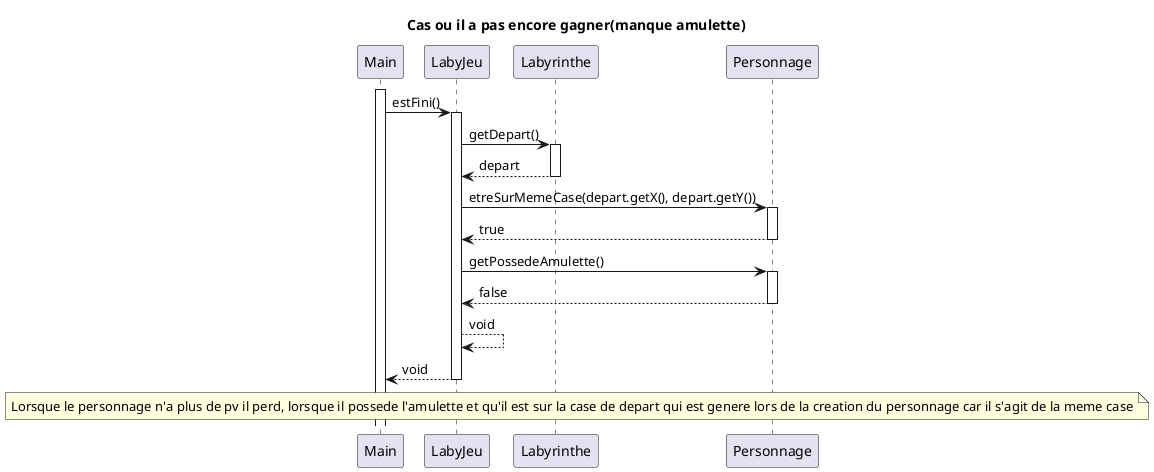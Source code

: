 @startuml
Participant Main
title : Cas ou il a pas encore gagner(manque amulette)
participant LabyJeu
participant Labyrinthe
participant Personnage
activate Main

Main -> LabyJeu : estFini()
activate LabyJeu
LabyJeu -> Labyrinthe : getDepart()
activate Labyrinthe
Labyrinthe --> LabyJeu : depart
deactivate Labyrinthe

LabyJeu -> Personnage : etreSurMemeCase(depart.getX(), depart.getY())
activate Personnage
Personnage --> LabyJeu : true
deactivate Personnage
LabyJeu -> Personnage : getPossedeAmulette()
activate Personnage
Personnage --> LabyJeu : false
deactivate Personnage
LabyJeu --> LabyJeu : void

LabyJeu --> Main : void
deactivate LabyJeu
note across
Lorsque le personnage n'a plus de pv il perd, lorsque il possede l'amulette et qu'il est sur la case de depart qui est genere lors de la creation du personnage car il s'agit de la meme case
end note
@enduml